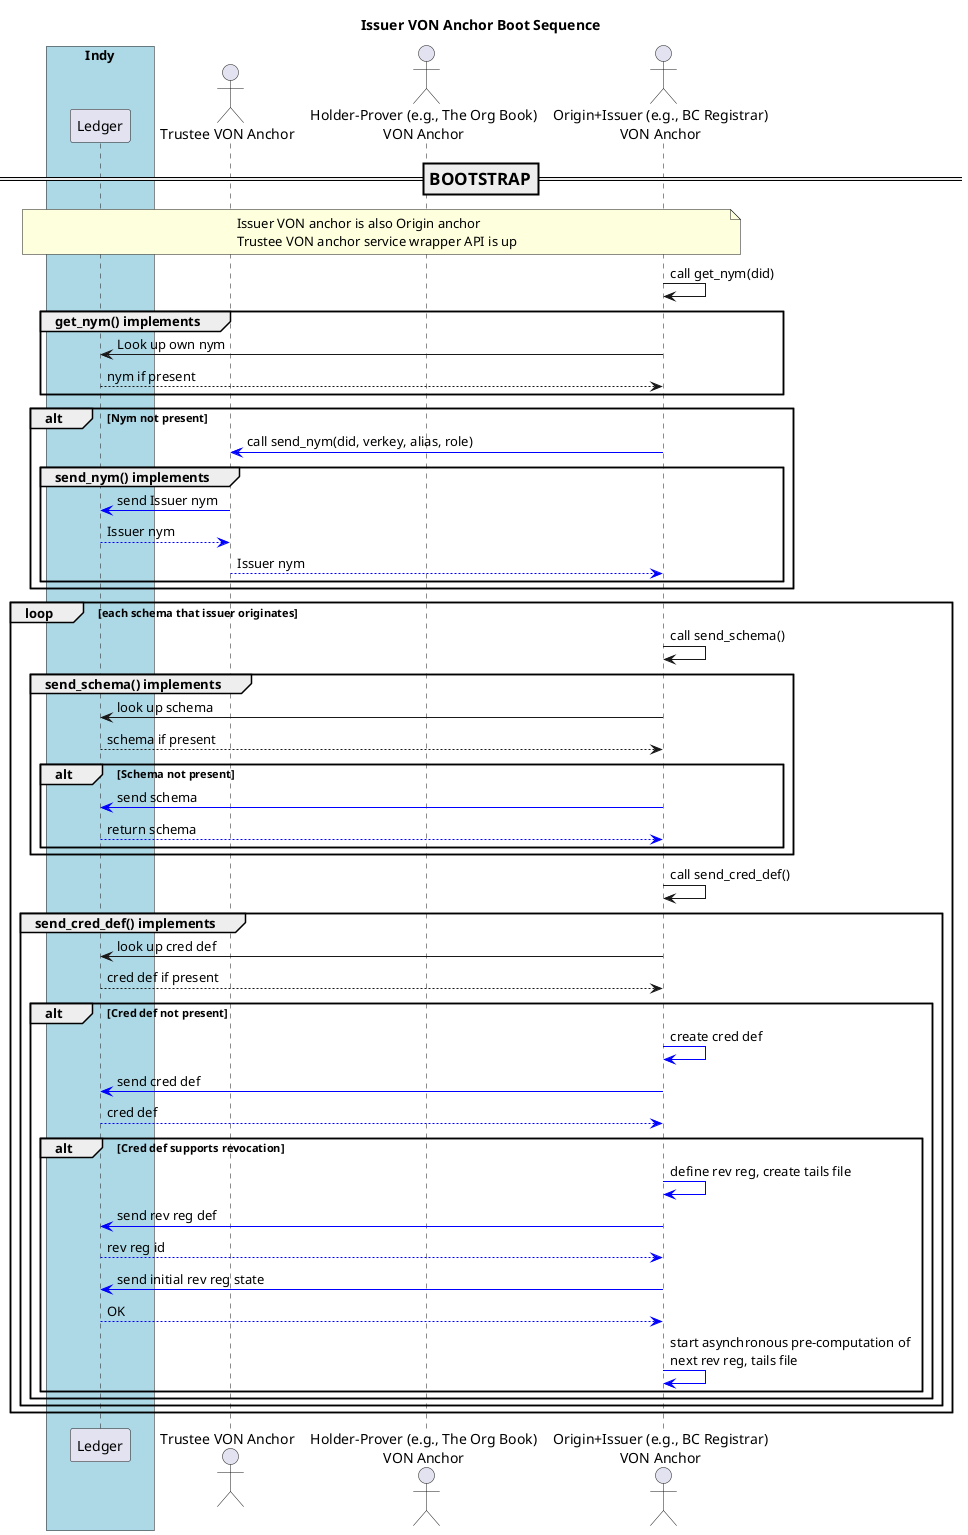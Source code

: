 @startuml
/'
Copyright 2017-2018 Government of Canada - Public Services and Procurement Canada - buyandsell.gc.ca

Licensed under the Apache License, Version 2.0 (the "License");
you may not use this file except in compliance with the License.
You may obtain a copy of the License at

http://www.apache.org/licenses/LICENSE-2.0

Unless required by applicable law or agreed to in writing, software
distributed under the License is distributed on an "AS IS" BASIS,
WITHOUT WARRANTIES OR CONDITIONS OF ANY KIND, either express or implied.
See the License for the specific language governing permissions and
limitations under the License.
'/

skinparam ParticipantPadding 20
skinparam BaloxPadding 20

title Issuer VON Anchor Boot Sequence

box "Indy" #LightBlue
    participant "Ledger" as ledger
endbox
actor "Trustee VON Anchor" as tan
actor "Holder-Prover (e.g., The Org Book)\nVON Anchor" as oban
actor "Origin+Issuer (e.g., BC Registrar)\nVON Anchor" as bcran

=== BOOTSTRAP ==
note over ledger, bcran
    Issuer VON anchor is also Origin anchor
    Trustee VON anchor service wrapper API is up
endnote

bcran -> bcran: call get_nym(did)
group get_nym() implements
    bcran -> ledger: Look up own nym
    ledger --> bcran: nym if present
end
alt Nym not present
    bcran -[#blue]> tan: call send_nym(did, verkey, alias, role)
    group send_nym() implements
        tan -[#blue]> ledger: send Issuer nym
        ledger --[#blue]> tan: Issuer nym
        tan --[#blue]> bcran: Issuer nym
    end
end

loop each schema that issuer originates
    bcran -> bcran: call send_schema()
    group send_schema() implements
        bcran -> ledger: look up schema
        ledger --> bcran: schema if present

        alt Schema not present
            bcran -[#blue]> ledger: send schema
            ledger --[#blue]> bcran: return schema
        end
    end

    bcran -> bcran: call send_cred_def()
    group send_cred_def() implements
        bcran -> ledger: look up cred def
        ledger --> bcran: cred def if present
        alt Cred def not present
            bcran -[#blue]> bcran: create cred def
            bcran -[#blue]> ledger: send cred def
            ledger -[#blue]-> bcran: cred def
            alt Cred def supports revocation
                bcran -[#blue]> bcran: define rev reg, create tails file
                bcran -[#blue]> ledger: send rev reg def
                ledger -[#blue]-> bcran: rev reg id
                bcran -[#blue]> ledger: send initial rev reg state
                ledger -[#blue]-> bcran: OK
                bcran -[#blue]> bcran: start asynchronous pre-computation of\nnext rev reg, tails file
            end
        end
    end
end

@enduml
